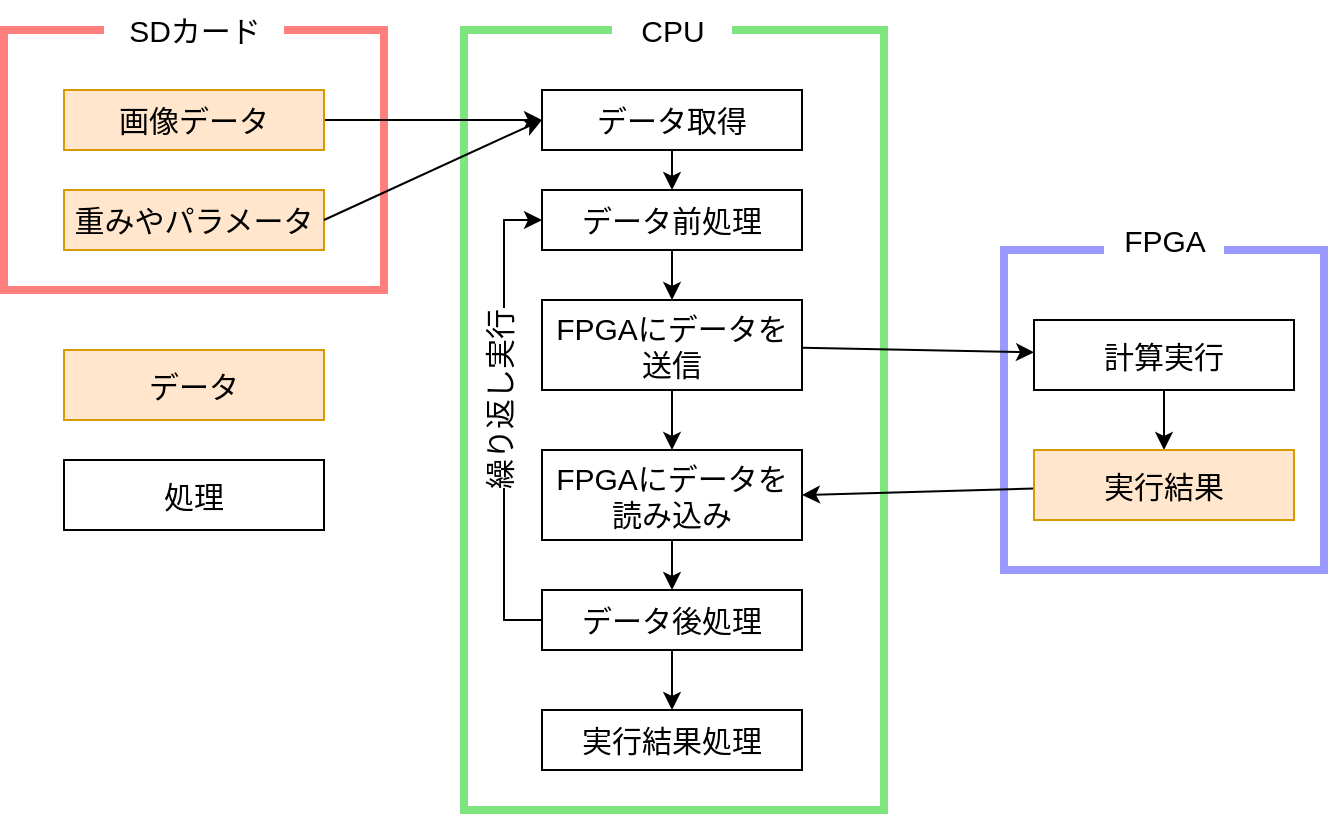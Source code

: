 <mxfile>
    <diagram id="z6BSx_SyA-rsJozcBQN3" name="ページ1">
        <mxGraphModel dx="832" dy="611" grid="1" gridSize="10" guides="1" tooltips="1" connect="1" arrows="1" fold="1" page="1" pageScale="1" pageWidth="827" pageHeight="1169" math="0" shadow="0">
            <root>
                <mxCell id="0"/>
                <mxCell id="1" parent="0"/>
                <mxCell id="12" value="" style="rounded=0;whiteSpace=wrap;html=1;fillColor=none;strokeWidth=4;opacity=50;strokeColor=#3333FF;" parent="1" vertex="1">
                    <mxGeometry x="580" y="390" width="160" height="160" as="geometry"/>
                </mxCell>
                <mxCell id="2" value="" style="rounded=0;whiteSpace=wrap;html=1;fillColor=none;strokeWidth=4;opacity=50;strokeColor=#FF0000;" parent="1" vertex="1">
                    <mxGeometry x="80" y="280" width="190" height="130" as="geometry"/>
                </mxCell>
                <mxCell id="7" value="&lt;span style=&quot;font-size: 15px;&quot;&gt;重みやパラメータ&lt;/span&gt;" style="text;html=1;strokeColor=#d79b00;fillColor=#ffe6cc;align=center;verticalAlign=middle;whiteSpace=wrap;rounded=0;" parent="1" vertex="1">
                    <mxGeometry x="110" y="360" width="130" height="30" as="geometry"/>
                </mxCell>
                <mxCell id="8" value="&lt;font style=&quot;font-size: 15px;&quot;&gt;SDカード&lt;/font&gt;" style="text;html=1;align=center;verticalAlign=middle;resizable=0;points=[];autosize=1;strokeColor=none;fillColor=default;" parent="1" vertex="1">
                    <mxGeometry x="130" y="265" width="90" height="30" as="geometry"/>
                </mxCell>
                <mxCell id="9" value="" style="rounded=0;whiteSpace=wrap;html=1;fillColor=none;strokeWidth=4;opacity=50;strokeColor=#00CC00;" parent="1" vertex="1">
                    <mxGeometry x="310" y="280" width="210" height="390" as="geometry"/>
                </mxCell>
                <mxCell id="11" value="&lt;span style=&quot;font-size: 15px;&quot;&gt;CPU&lt;/span&gt;" style="text;html=1;align=center;verticalAlign=middle;resizable=0;points=[];autosize=1;strokeColor=none;fillColor=default;" parent="1" vertex="1">
                    <mxGeometry x="384" y="265" width="60" height="30" as="geometry"/>
                </mxCell>
                <mxCell id="14" value="&lt;span style=&quot;font-size: 15px;&quot;&gt;FPGA&lt;/span&gt;" style="text;html=1;align=center;verticalAlign=middle;resizable=0;points=[];autosize=1;strokeColor=none;fillColor=default;" parent="1" vertex="1">
                    <mxGeometry x="630" y="370" width="60" height="30" as="geometry"/>
                </mxCell>
                <mxCell id="18" style="edgeStyle=none;html=1;exitX=1;exitY=0.5;exitDx=0;exitDy=0;entryX=0;entryY=0.5;entryDx=0;entryDy=0;fontSize=15;" parent="1" source="17" target="16" edge="1">
                    <mxGeometry relative="1" as="geometry"/>
                </mxCell>
                <mxCell id="19" style="edgeStyle=none;html=1;exitX=1;exitY=0.5;exitDx=0;exitDy=0;entryX=0;entryY=0.5;entryDx=0;entryDy=0;fontSize=15;" parent="1" source="7" target="16" edge="1">
                    <mxGeometry relative="1" as="geometry"/>
                </mxCell>
                <mxCell id="21" value="" style="edgeStyle=none;html=1;fontSize=15;" parent="1" source="16" target="20" edge="1">
                    <mxGeometry relative="1" as="geometry"/>
                </mxCell>
                <mxCell id="16" value="&lt;span style=&quot;font-size: 15px;&quot;&gt;データ取得&lt;/span&gt;" style="text;html=1;strokeColor=default;fillColor=none;align=center;verticalAlign=middle;whiteSpace=wrap;rounded=0;" parent="1" vertex="1">
                    <mxGeometry x="349" y="310" width="130" height="30" as="geometry"/>
                </mxCell>
                <mxCell id="17" value="&lt;font style=&quot;font-size: 15px;&quot;&gt;画像データ&lt;/font&gt;" style="text;html=1;strokeColor=#d79b00;fillColor=#ffe6cc;align=center;verticalAlign=middle;whiteSpace=wrap;rounded=0;" parent="1" vertex="1">
                    <mxGeometry x="110" y="310" width="130" height="30" as="geometry"/>
                </mxCell>
                <mxCell id="23" value="" style="edgeStyle=none;html=1;fontSize=15;" parent="1" source="20" target="22" edge="1">
                    <mxGeometry relative="1" as="geometry"/>
                </mxCell>
                <mxCell id="20" value="&lt;span style=&quot;font-size: 15px;&quot;&gt;データ前処理&lt;/span&gt;" style="text;html=1;strokeColor=default;fillColor=none;align=center;verticalAlign=middle;whiteSpace=wrap;rounded=0;" parent="1" vertex="1">
                    <mxGeometry x="349" y="360" width="130" height="30" as="geometry"/>
                </mxCell>
                <mxCell id="25" value="" style="edgeStyle=none;html=1;fontSize=15;" parent="1" source="22" target="24" edge="1">
                    <mxGeometry relative="1" as="geometry"/>
                </mxCell>
                <mxCell id="27" value="" style="edgeStyle=none;html=1;fontSize=15;" parent="1" source="22" target="26" edge="1">
                    <mxGeometry relative="1" as="geometry"/>
                </mxCell>
                <mxCell id="22" value="&lt;span style=&quot;font-size: 15px;&quot;&gt;FPGAにデータを&lt;br&gt;送信&lt;br&gt;&lt;/span&gt;" style="text;html=1;strokeColor=default;fillColor=none;align=center;verticalAlign=middle;whiteSpace=wrap;rounded=0;" parent="1" vertex="1">
                    <mxGeometry x="349" y="415" width="130" height="45" as="geometry"/>
                </mxCell>
                <mxCell id="30" value="" style="edgeStyle=none;html=1;fontSize=15;" parent="1" source="24" target="29" edge="1">
                    <mxGeometry relative="1" as="geometry"/>
                </mxCell>
                <mxCell id="24" value="&lt;span style=&quot;font-size: 15px;&quot;&gt;計算実行&lt;br&gt;&lt;/span&gt;" style="text;html=1;strokeColor=default;fillColor=none;align=center;verticalAlign=middle;whiteSpace=wrap;rounded=0;" parent="1" vertex="1">
                    <mxGeometry x="595" y="425" width="130" height="35" as="geometry"/>
                </mxCell>
                <mxCell id="33" value="" style="edgeStyle=none;html=1;fontSize=15;" parent="1" source="26" target="32" edge="1">
                    <mxGeometry relative="1" as="geometry"/>
                </mxCell>
                <mxCell id="26" value="&lt;span style=&quot;font-size: 15px;&quot;&gt;FPGAにデータを読み込み&lt;br&gt;&lt;/span&gt;" style="text;html=1;strokeColor=default;fillColor=none;align=center;verticalAlign=middle;whiteSpace=wrap;rounded=0;" parent="1" vertex="1">
                    <mxGeometry x="349" y="490" width="130" height="45" as="geometry"/>
                </mxCell>
                <mxCell id="31" style="edgeStyle=none;html=1;entryX=1;entryY=0.5;entryDx=0;entryDy=0;fontSize=15;" parent="1" source="29" target="26" edge="1">
                    <mxGeometry relative="1" as="geometry"/>
                </mxCell>
                <mxCell id="29" value="&lt;span style=&quot;font-size: 15px;&quot;&gt;実行結果&lt;br&gt;&lt;/span&gt;" style="text;html=1;strokeColor=#d79b00;fillColor=#ffe6cc;align=center;verticalAlign=middle;whiteSpace=wrap;rounded=0;" parent="1" vertex="1">
                    <mxGeometry x="595" y="490" width="130" height="35" as="geometry"/>
                </mxCell>
                <mxCell id="34" style="edgeStyle=orthogonalEdgeStyle;html=1;exitX=0;exitY=0.5;exitDx=0;exitDy=0;entryX=0;entryY=0.5;entryDx=0;entryDy=0;fontSize=15;rounded=0;" parent="1" source="32" target="20" edge="1">
                    <mxGeometry relative="1" as="geometry">
                        <Array as="points">
                            <mxPoint x="330" y="575"/>
                            <mxPoint x="330" y="375"/>
                        </Array>
                    </mxGeometry>
                </mxCell>
                <mxCell id="35" value="繰り返し実行" style="edgeLabel;html=1;align=center;verticalAlign=middle;resizable=0;points=[];fontSize=15;horizontal=0;" parent="34" vertex="1" connectable="0">
                    <mxGeometry x="0.082" y="3" relative="1" as="geometry">
                        <mxPoint as="offset"/>
                    </mxGeometry>
                </mxCell>
                <mxCell id="37" value="" style="edgeStyle=orthogonalEdgeStyle;rounded=0;html=1;fontSize=15;" parent="1" source="32" target="36" edge="1">
                    <mxGeometry relative="1" as="geometry"/>
                </mxCell>
                <mxCell id="32" value="&lt;span style=&quot;font-size: 15px;&quot;&gt;データ後処理&lt;br&gt;&lt;/span&gt;" style="text;html=1;strokeColor=default;fillColor=none;align=center;verticalAlign=middle;whiteSpace=wrap;rounded=0;" parent="1" vertex="1">
                    <mxGeometry x="349" y="560" width="130" height="30" as="geometry"/>
                </mxCell>
                <mxCell id="36" value="&lt;span style=&quot;font-size: 15px;&quot;&gt;実行結果処理&lt;br&gt;&lt;/span&gt;" style="text;html=1;strokeColor=default;fillColor=none;align=center;verticalAlign=middle;whiteSpace=wrap;rounded=0;" parent="1" vertex="1">
                    <mxGeometry x="349" y="620" width="130" height="30" as="geometry"/>
                </mxCell>
                <mxCell id="38" value="&lt;span style=&quot;font-size: 15px;&quot;&gt;データ&lt;/span&gt;" style="text;html=1;strokeColor=#d79b00;fillColor=#ffe6cc;align=center;verticalAlign=middle;whiteSpace=wrap;rounded=0;" vertex="1" parent="1">
                    <mxGeometry x="110" y="440" width="130" height="35" as="geometry"/>
                </mxCell>
                <mxCell id="39" value="&lt;span style=&quot;font-size: 15px;&quot;&gt;処理&lt;/span&gt;" style="text;html=1;strokeColor=default;fillColor=none;align=center;verticalAlign=middle;whiteSpace=wrap;rounded=0;" vertex="1" parent="1">
                    <mxGeometry x="110" y="495" width="130" height="35" as="geometry"/>
                </mxCell>
            </root>
        </mxGraphModel>
    </diagram>
</mxfile>